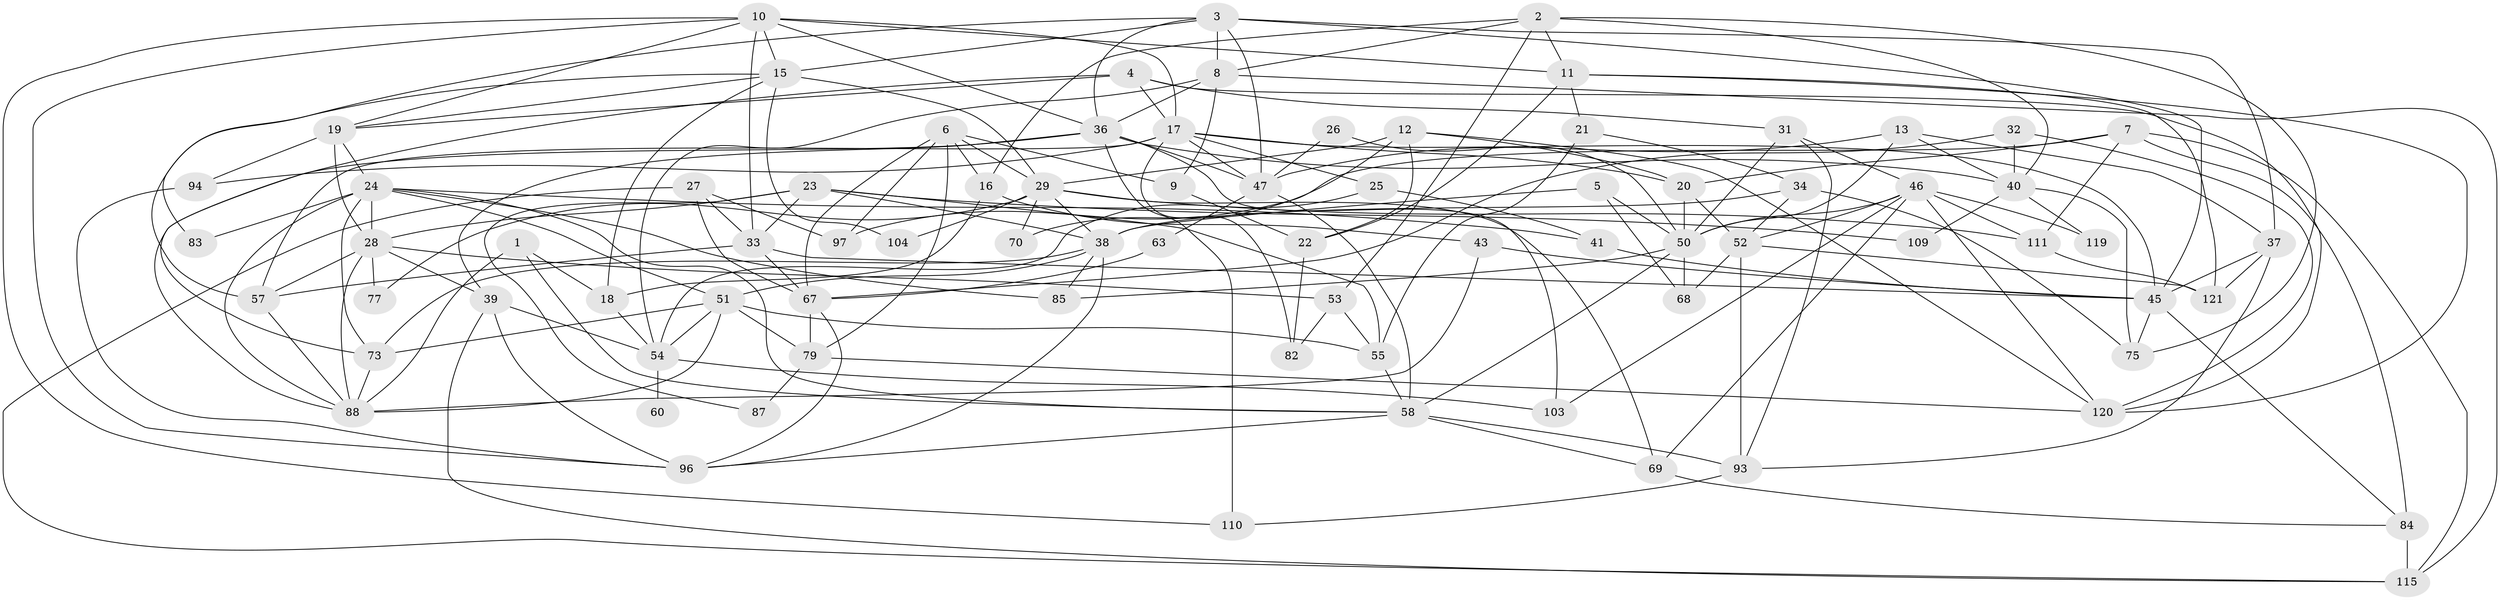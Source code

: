 // original degree distribution, {3: 0.32786885245901637, 4: 0.26229508196721313, 5: 0.13934426229508196, 7: 0.07377049180327869, 6: 0.06557377049180328, 8: 0.01639344262295082, 2: 0.11475409836065574}
// Generated by graph-tools (version 1.1) at 2025/42/03/06/25 10:42:01]
// undirected, 79 vertices, 193 edges
graph export_dot {
graph [start="1"]
  node [color=gray90,style=filled];
  1;
  2 [super="+117"];
  3 [super="+35"];
  4 [super="+90"];
  5;
  6 [super="+113"];
  7 [super="+71"];
  8 [super="+74"];
  9 [super="+102"];
  10 [super="+64"];
  11 [super="+30"];
  12 [super="+14"];
  13;
  15 [super="+66"];
  16;
  17 [super="+89"];
  18 [super="+44"];
  19 [super="+48"];
  20;
  21;
  22 [super="+112"];
  23 [super="+42"];
  24 [super="+59"];
  25;
  26;
  27 [super="+95"];
  28 [super="+65"];
  29 [super="+106"];
  31;
  32;
  33 [super="+56"];
  34 [super="+107"];
  36 [super="+72"];
  37 [super="+61"];
  38 [super="+100"];
  39;
  40 [super="+99"];
  41;
  43;
  45 [super="+122"];
  46 [super="+76"];
  47 [super="+49"];
  50 [super="+101"];
  51 [super="+62"];
  52 [super="+81"];
  53;
  54 [super="+98"];
  55 [super="+80"];
  57;
  58 [super="+92"];
  60;
  63;
  67 [super="+91"];
  68;
  69;
  70;
  73 [super="+78"];
  75 [super="+114"];
  77;
  79 [super="+86"];
  82;
  83;
  84;
  85;
  87;
  88 [super="+108"];
  93;
  94;
  96 [super="+105"];
  97;
  103;
  104;
  109;
  110 [super="+116"];
  111;
  115 [super="+118"];
  119;
  120;
  121;
  1 -- 88;
  1 -- 58;
  1 -- 18;
  2 -- 16;
  2 -- 8;
  2 -- 53;
  2 -- 40;
  2 -- 11;
  2 -- 75;
  3 -- 37;
  3 -- 83;
  3 -- 47;
  3 -- 45;
  3 -- 15;
  3 -- 36;
  3 -- 8;
  4 -- 120;
  4 -- 31;
  4 -- 17;
  4 -- 73;
  4 -- 19;
  5 -- 68;
  5 -- 38;
  5 -- 50;
  6 -- 16;
  6 -- 9;
  6 -- 29;
  6 -- 97;
  6 -- 67;
  6 -- 79;
  7 -- 84;
  7 -- 97;
  7 -- 20;
  7 -- 111;
  7 -- 115;
  8 -- 9;
  8 -- 36;
  8 -- 115;
  8 -- 54;
  9 -- 22;
  10 -- 17;
  10 -- 33;
  10 -- 110;
  10 -- 11;
  10 -- 96;
  10 -- 19;
  10 -- 36;
  10 -- 15;
  11 -- 121;
  11 -- 21;
  11 -- 22;
  11 -- 120;
  12 -- 20;
  12 -- 70 [weight=2];
  12 -- 22;
  12 -- 29;
  12 -- 120;
  13 -- 47;
  13 -- 37;
  13 -- 50;
  13 -- 40;
  15 -- 19;
  15 -- 104;
  15 -- 57;
  15 -- 29;
  15 -- 18;
  16 -- 18;
  16 -- 43;
  17 -- 20;
  17 -- 82;
  17 -- 94;
  17 -- 57;
  17 -- 45;
  17 -- 25;
  17 -- 47;
  18 -- 54;
  19 -- 94;
  19 -- 24;
  19 -- 28;
  20 -- 52;
  20 -- 50;
  21 -- 34;
  21 -- 55;
  22 -- 82;
  23 -- 28;
  23 -- 109;
  23 -- 33;
  23 -- 55;
  23 -- 38;
  23 -- 87;
  24 -- 41;
  24 -- 58;
  24 -- 83;
  24 -- 88;
  24 -- 28;
  24 -- 73;
  24 -- 85;
  24 -- 51;
  25 -- 41;
  25 -- 54;
  26 -- 50;
  26 -- 47;
  27 -- 67;
  27 -- 33;
  27 -- 97;
  27 -- 115;
  28 -- 77 [weight=2];
  28 -- 53;
  28 -- 39;
  28 -- 57;
  28 -- 88;
  29 -- 111;
  29 -- 70;
  29 -- 69;
  29 -- 38;
  29 -- 104;
  29 -- 77;
  31 -- 50;
  31 -- 46;
  31 -- 93;
  32 -- 67;
  32 -- 40;
  32 -- 120;
  33 -- 45;
  33 -- 57;
  33 -- 67;
  34 -- 52;
  34 -- 38;
  34 -- 75;
  36 -- 39;
  36 -- 40;
  36 -- 103;
  36 -- 110;
  36 -- 88;
  36 -- 47;
  37 -- 121;
  37 -- 93;
  37 -- 45;
  38 -- 51;
  38 -- 85;
  38 -- 73;
  38 -- 96;
  39 -- 96;
  39 -- 54;
  39 -- 115;
  40 -- 109;
  40 -- 119;
  40 -- 75;
  41 -- 45;
  43 -- 88;
  43 -- 45;
  45 -- 84;
  45 -- 75;
  46 -- 50;
  46 -- 52;
  46 -- 69;
  46 -- 111;
  46 -- 119;
  46 -- 120;
  46 -- 103;
  47 -- 58;
  47 -- 63;
  50 -- 85;
  50 -- 58;
  50 -- 68;
  51 -- 54;
  51 -- 79;
  51 -- 88;
  51 -- 73;
  51 -- 55;
  52 -- 121;
  52 -- 93;
  52 -- 68;
  53 -- 55;
  53 -- 82;
  54 -- 60 [weight=2];
  54 -- 103;
  55 -- 58;
  57 -- 88;
  58 -- 69;
  58 -- 93;
  58 -- 96;
  63 -- 67;
  67 -- 96;
  67 -- 79;
  69 -- 84;
  73 -- 88;
  79 -- 87;
  79 -- 120;
  84 -- 115;
  93 -- 110;
  94 -- 96;
  111 -- 121;
}
